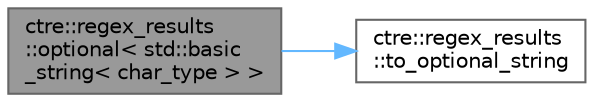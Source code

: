 digraph "ctre::regex_results::optional&lt; std::basic_string&lt; char_type &gt; &gt;"
{
 // LATEX_PDF_SIZE
  bgcolor="transparent";
  edge [fontname=Helvetica,fontsize=10,labelfontname=Helvetica,labelfontsize=10];
  node [fontname=Helvetica,fontsize=10,shape=box,height=0.2,width=0.4];
  rankdir="LR";
  Node1 [id="Node000001",label="ctre::regex_results\l::optional\< std::basic\l_string\< char_type \> \>",height=0.2,width=0.4,color="gray40", fillcolor="grey60", style="filled", fontcolor="black",tooltip=" "];
  Node1 -> Node2 [id="edge1_Node000001_Node000002",color="steelblue1",style="solid",tooltip=" "];
  Node2 [id="Node000002",label="ctre::regex_results\l::to_optional_string",height=0.2,width=0.4,color="grey40", fillcolor="white", style="filled",URL="$classctre_1_1regex__results.html#a439dcbfd3a7373ca34f14bb5c9dd91b2",tooltip=" "];
}
